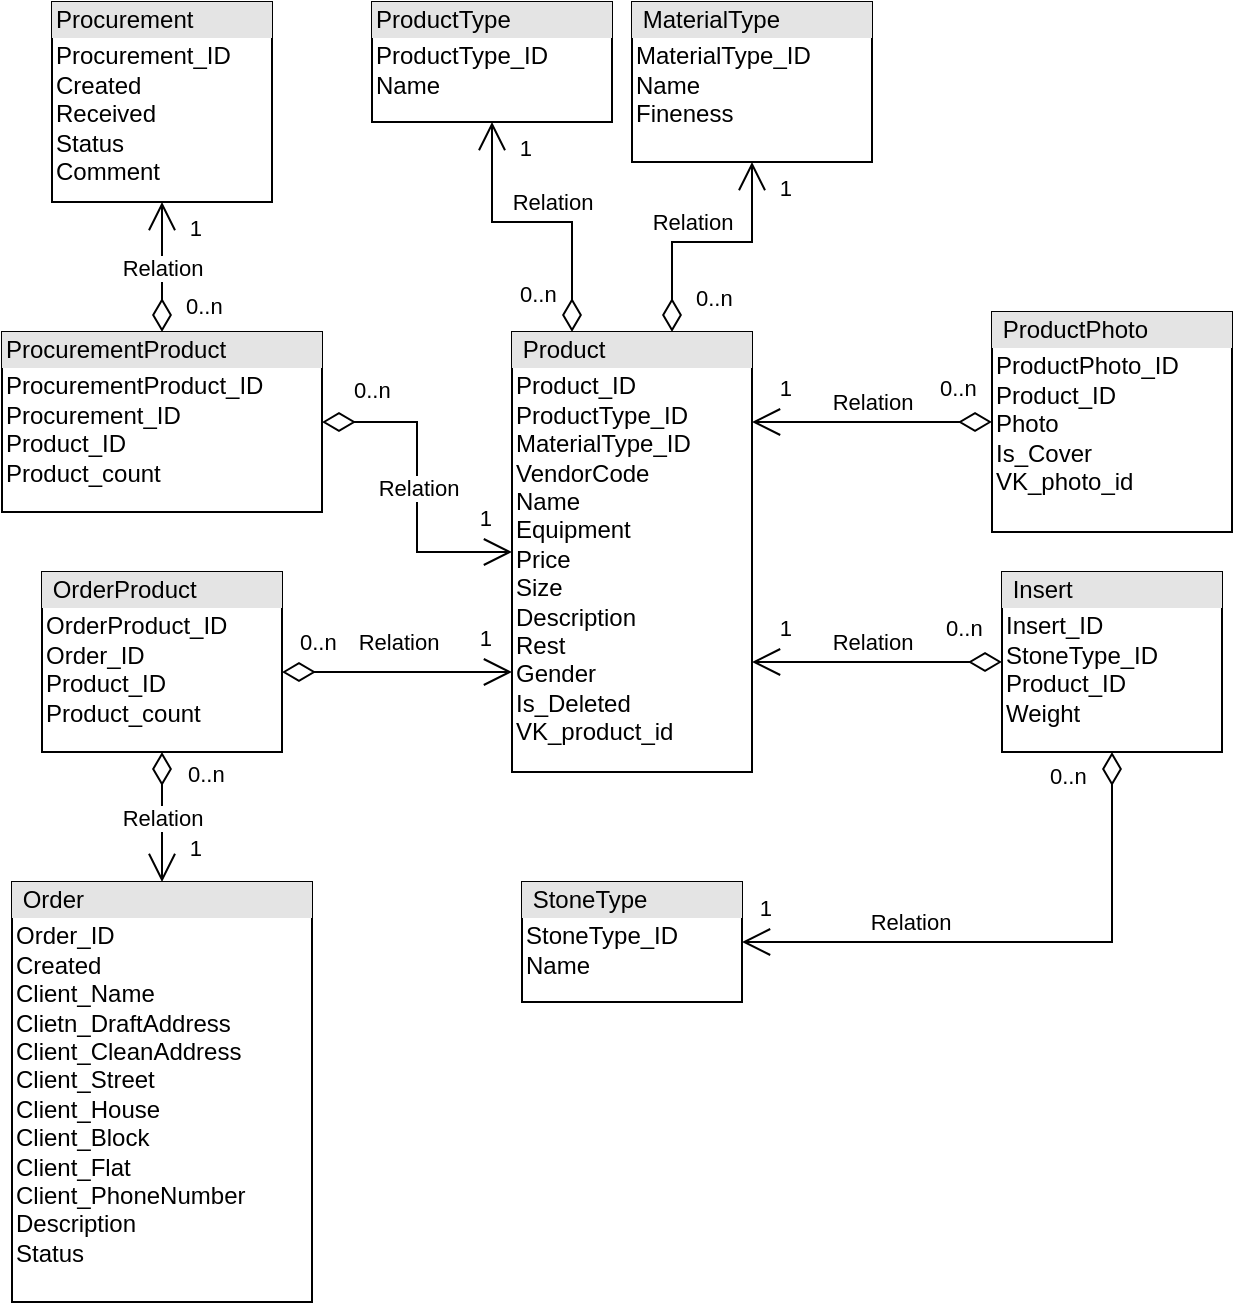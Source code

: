 <mxfile version="24.0.1" type="github">
  <diagram name="Страница — 1" id="mYfWJSO-9VJa1qS9lIat">
    <mxGraphModel dx="2261" dy="2027" grid="1" gridSize="10" guides="1" tooltips="1" connect="1" arrows="1" fold="1" page="1" pageScale="1" pageWidth="827" pageHeight="1169" math="0" shadow="0">
      <root>
        <mxCell id="0" />
        <mxCell id="1" parent="0" />
        <mxCell id="ojwP3Ahwnbp5ZtwQttB2-1" value="&lt;div style=&quot;box-sizing:border-box;width:100%;background:#e4e4e4;padding:2px;&quot;&gt;&amp;nbsp;Product&lt;/div&gt;&lt;table style=&quot;width:100%;font-size:1em;&quot; cellpadding=&quot;2&quot; cellspacing=&quot;0&quot;&gt;&lt;tbody&gt;&lt;tr&gt;&lt;td&gt;Product_ID&lt;br&gt;ProductType_ID&lt;br&gt;MaterialType_ID&lt;br&gt;VendorCode&lt;br&gt;Name&lt;br&gt;Equipment&lt;br&gt;Price&lt;br&gt;Size&lt;br&gt;Description&lt;br&gt;Rest&lt;br&gt;Gender&lt;br&gt;Is_Deleted&lt;br&gt;&lt;div&gt;VK_product_id&lt;/div&gt;&lt;/td&gt;&lt;td&gt;&lt;/td&gt;&lt;/tr&gt;&lt;/tbody&gt;&lt;/table&gt;" style="verticalAlign=top;align=left;overflow=fill;html=1;whiteSpace=wrap;strokeColor=default;gradientColor=none;fillColor=default;rounded=0;glass=0;shadow=0;noLabel=0;portConstraintRotation=0;connectable=1;allowArrows=1;snapToPoint=0;fixDash=0;container=0;dropTarget=0;recursiveResize=1;expand=1;metaEdit=0;movable=1;autosize=1;treeFolding=0;treeMoving=0;enumerate=0;comic=0;" parent="1" vertex="1">
          <mxGeometry x="-60" y="-105" width="120" height="220" as="geometry" />
        </mxCell>
        <mxCell id="ojwP3Ahwnbp5ZtwQttB2-2" value="&lt;div style=&quot;box-sizing:border-box;width:100%;background:#e4e4e4;padding:2px;&quot;&gt;&amp;nbsp;ProductPhoto&lt;/div&gt;&lt;table style=&quot;width:100%;font-size:1em;&quot; cellpadding=&quot;2&quot; cellspacing=&quot;0&quot;&gt;&lt;tbody&gt;&lt;tr&gt;&lt;td&gt;ProductPhoto_ID&lt;br&gt;Product_ID&lt;br&gt;Photo&lt;br&gt;Is_Cover&lt;br&gt;VK_photo_id&lt;/td&gt;&lt;td&gt;&lt;/td&gt;&lt;/tr&gt;&lt;/tbody&gt;&lt;/table&gt;" style="verticalAlign=top;align=left;overflow=fill;html=1;whiteSpace=wrap;strokeColor=default;gradientColor=none;fillColor=default;rounded=0;glass=0;shadow=0;noLabel=0;portConstraintRotation=0;connectable=1;allowArrows=1;snapToPoint=0;fixDash=0;container=0;dropTarget=0;recursiveResize=1;expand=1;metaEdit=0;movable=1;autosize=1;treeFolding=0;treeMoving=0;enumerate=0;comic=0;" parent="1" vertex="1">
          <mxGeometry x="180" y="-115" width="120" height="110" as="geometry" />
        </mxCell>
        <mxCell id="ojwP3Ahwnbp5ZtwQttB2-3" value="&lt;div style=&quot;box-sizing:border-box;width:100%;background:#e4e4e4;padding:2px;&quot;&gt;&amp;nbsp;Insert&lt;/div&gt;&lt;table style=&quot;width:100%;font-size:1em;&quot; cellpadding=&quot;2&quot; cellspacing=&quot;0&quot;&gt;&lt;tbody&gt;&lt;tr&gt;&lt;td&gt;Insert_ID&lt;br&gt;StoneType_ID&lt;br&gt;Product_ID&lt;br&gt;Weight&lt;br&gt;&lt;/td&gt;&lt;td&gt;&lt;/td&gt;&lt;/tr&gt;&lt;/tbody&gt;&lt;/table&gt;" style="verticalAlign=top;align=left;overflow=fill;html=1;whiteSpace=wrap;strokeColor=default;gradientColor=none;fillColor=default;rounded=0;glass=0;shadow=0;noLabel=0;portConstraintRotation=0;connectable=1;allowArrows=1;snapToPoint=0;fixDash=0;container=0;dropTarget=0;recursiveResize=1;expand=1;metaEdit=0;movable=1;autosize=1;treeFolding=0;treeMoving=0;enumerate=0;comic=0;" parent="1" vertex="1">
          <mxGeometry x="185" y="15" width="110" height="90" as="geometry" />
        </mxCell>
        <mxCell id="ojwP3Ahwnbp5ZtwQttB2-4" value="&lt;div style=&quot;box-sizing:border-box;width:100%;background:#e4e4e4;padding:2px;&quot;&gt;&amp;nbsp;StoneType&lt;/div&gt;&lt;table style=&quot;width:100%;font-size:1em;&quot; cellpadding=&quot;2&quot; cellspacing=&quot;0&quot;&gt;&lt;tbody&gt;&lt;tr&gt;&lt;td&gt;StoneType_ID&lt;br&gt;Name&lt;br&gt;&lt;/td&gt;&lt;td&gt;&lt;/td&gt;&lt;/tr&gt;&lt;/tbody&gt;&lt;/table&gt;" style="verticalAlign=top;align=left;overflow=fill;html=1;whiteSpace=wrap;strokeColor=default;gradientColor=none;fillColor=default;rounded=0;glass=0;shadow=0;noLabel=0;portConstraintRotation=0;connectable=1;allowArrows=1;snapToPoint=0;fixDash=0;container=0;dropTarget=0;recursiveResize=1;expand=1;metaEdit=0;movable=1;autosize=1;treeFolding=0;treeMoving=0;enumerate=0;comic=0;" parent="1" vertex="1">
          <mxGeometry x="-55" y="170" width="110" height="60" as="geometry" />
        </mxCell>
        <mxCell id="ojwP3Ahwnbp5ZtwQttB2-5" value="&lt;div style=&quot;box-sizing:border-box;width:100%;background:#e4e4e4;padding:2px;&quot;&gt;ProductType&lt;/div&gt;&lt;table style=&quot;width:100%;font-size:1em;&quot; cellpadding=&quot;2&quot; cellspacing=&quot;0&quot;&gt;&lt;tbody&gt;&lt;tr&gt;&lt;td&gt;ProductType_ID&lt;br&gt;Name&lt;br&gt;&lt;/td&gt;&lt;td&gt;&lt;/td&gt;&lt;/tr&gt;&lt;/tbody&gt;&lt;/table&gt;" style="verticalAlign=top;align=left;overflow=fill;html=1;whiteSpace=wrap;strokeColor=default;gradientColor=none;fillColor=default;rounded=0;glass=0;shadow=0;noLabel=0;portConstraintRotation=0;connectable=1;allowArrows=1;snapToPoint=0;fixDash=0;container=0;dropTarget=0;recursiveResize=1;expand=1;metaEdit=0;movable=1;autosize=1;treeFolding=0;treeMoving=0;enumerate=0;comic=0;" parent="1" vertex="1">
          <mxGeometry x="-130" y="-270" width="120" height="60" as="geometry" />
        </mxCell>
        <mxCell id="ojwP3Ahwnbp5ZtwQttB2-6" value="&lt;div style=&quot;box-sizing:border-box;width:100%;background:#e4e4e4;padding:2px;&quot;&gt;&amp;nbsp;MaterialType&lt;/div&gt;&lt;table style=&quot;width:100%;font-size:1em;&quot; cellpadding=&quot;2&quot; cellspacing=&quot;0&quot;&gt;&lt;tbody&gt;&lt;tr&gt;&lt;td&gt;MaterialType_ID&lt;br&gt;Name&lt;br&gt;Fineness&lt;br&gt;&lt;/td&gt;&lt;td&gt;&lt;/td&gt;&lt;/tr&gt;&lt;/tbody&gt;&lt;/table&gt;" style="verticalAlign=top;align=left;overflow=fill;html=1;whiteSpace=wrap;strokeColor=default;gradientColor=none;fillColor=default;rounded=0;glass=0;shadow=0;noLabel=0;portConstraintRotation=0;connectable=1;allowArrows=1;snapToPoint=0;fixDash=0;container=0;dropTarget=0;recursiveResize=1;expand=1;metaEdit=0;movable=1;autosize=1;treeFolding=0;treeMoving=0;enumerate=0;comic=0;" parent="1" vertex="1">
          <mxGeometry y="-270" width="120" height="80" as="geometry" />
        </mxCell>
        <mxCell id="ojwP3Ahwnbp5ZtwQttB2-7" value="Relation" style="endArrow=open;html=1;endSize=12;startArrow=diamondThin;startSize=14;startFill=0;edgeStyle=orthogonalEdgeStyle;rounded=0;" parent="1" source="ojwP3Ahwnbp5ZtwQttB2-2" target="ojwP3Ahwnbp5ZtwQttB2-1" edge="1">
          <mxGeometry y="-10" relative="1" as="geometry">
            <mxPoint x="165" y="-5.338" as="sourcePoint" />
            <mxPoint x="75" y="-5.34" as="targetPoint" />
            <Array as="points">
              <mxPoint x="90" y="-60" />
              <mxPoint x="90" y="-60" />
            </Array>
            <mxPoint as="offset" />
          </mxGeometry>
        </mxCell>
        <mxCell id="ojwP3Ahwnbp5ZtwQttB2-8" value="0..n" style="edgeLabel;resizable=0;html=1;align=left;verticalAlign=top;" parent="ojwP3Ahwnbp5ZtwQttB2-7" connectable="0" vertex="1">
          <mxGeometry x="-1" relative="1" as="geometry">
            <mxPoint x="-28" y="-30" as="offset" />
          </mxGeometry>
        </mxCell>
        <mxCell id="ojwP3Ahwnbp5ZtwQttB2-9" value="1" style="edgeLabel;resizable=0;html=1;align=right;verticalAlign=top;" parent="ojwP3Ahwnbp5ZtwQttB2-7" connectable="0" vertex="1">
          <mxGeometry x="1" relative="1" as="geometry">
            <mxPoint x="20" y="-30" as="offset" />
          </mxGeometry>
        </mxCell>
        <mxCell id="ojwP3Ahwnbp5ZtwQttB2-10" value="Relation" style="endArrow=open;html=1;endSize=12;startArrow=diamondThin;startSize=14;startFill=0;edgeStyle=orthogonalEdgeStyle;rounded=0;" parent="1" source="ojwP3Ahwnbp5ZtwQttB2-3" target="ojwP3Ahwnbp5ZtwQttB2-1" edge="1">
          <mxGeometry x="0.04" y="-10" relative="1" as="geometry">
            <mxPoint x="205" y="85.034" as="sourcePoint" />
            <mxPoint x="40" y="60" as="targetPoint" />
            <Array as="points">
              <mxPoint x="90" y="60" />
              <mxPoint x="90" y="60" />
            </Array>
            <mxPoint as="offset" />
          </mxGeometry>
        </mxCell>
        <mxCell id="ojwP3Ahwnbp5ZtwQttB2-11" value="0..n" style="edgeLabel;resizable=0;html=1;align=left;verticalAlign=top;" parent="ojwP3Ahwnbp5ZtwQttB2-10" connectable="0" vertex="1">
          <mxGeometry x="-1" relative="1" as="geometry">
            <mxPoint x="-30" y="-30" as="offset" />
          </mxGeometry>
        </mxCell>
        <mxCell id="ojwP3Ahwnbp5ZtwQttB2-12" value="1" style="edgeLabel;resizable=0;html=1;align=right;verticalAlign=top;" parent="ojwP3Ahwnbp5ZtwQttB2-10" connectable="0" vertex="1">
          <mxGeometry x="1" relative="1" as="geometry">
            <mxPoint x="20" y="-30" as="offset" />
          </mxGeometry>
        </mxCell>
        <mxCell id="ojwP3Ahwnbp5ZtwQttB2-13" value="Relation" style="endArrow=open;html=1;endSize=12;startArrow=diamondThin;startSize=14;startFill=0;edgeStyle=orthogonalEdgeStyle;rounded=0;" parent="1" source="ojwP3Ahwnbp5ZtwQttB2-1" target="ojwP3Ahwnbp5ZtwQttB2-5" edge="1">
          <mxGeometry x="-0.103" y="-10" relative="1" as="geometry">
            <mxPoint x="-45" y="-55" as="sourcePoint" />
            <mxPoint x="-210" y="-80" as="targetPoint" />
            <Array as="points">
              <mxPoint x="-30" y="-160" />
              <mxPoint x="-70" y="-160" />
            </Array>
            <mxPoint as="offset" />
          </mxGeometry>
        </mxCell>
        <mxCell id="ojwP3Ahwnbp5ZtwQttB2-14" value="0..n" style="edgeLabel;resizable=0;html=1;align=left;verticalAlign=top;" parent="ojwP3Ahwnbp5ZtwQttB2-13" connectable="0" vertex="1">
          <mxGeometry x="-1" relative="1" as="geometry">
            <mxPoint x="-28" y="-32" as="offset" />
          </mxGeometry>
        </mxCell>
        <mxCell id="ojwP3Ahwnbp5ZtwQttB2-15" value="1" style="edgeLabel;resizable=0;html=1;align=right;verticalAlign=top;" parent="ojwP3Ahwnbp5ZtwQttB2-13" connectable="0" vertex="1">
          <mxGeometry x="1" relative="1" as="geometry">
            <mxPoint x="20" as="offset" />
          </mxGeometry>
        </mxCell>
        <mxCell id="ojwP3Ahwnbp5ZtwQttB2-18" value="Relation" style="endArrow=open;html=1;endSize=12;startArrow=diamondThin;startSize=14;startFill=0;edgeStyle=orthogonalEdgeStyle;rounded=0;" parent="1" source="ojwP3Ahwnbp5ZtwQttB2-1" target="ojwP3Ahwnbp5ZtwQttB2-6" edge="1">
          <mxGeometry x="-0.12" y="10" relative="1" as="geometry">
            <mxPoint x="-45" y="110" as="sourcePoint" />
            <mxPoint x="-175" y="110" as="targetPoint" />
            <Array as="points">
              <mxPoint x="20" y="-150" />
              <mxPoint x="60" y="-150" />
            </Array>
            <mxPoint as="offset" />
          </mxGeometry>
        </mxCell>
        <mxCell id="ojwP3Ahwnbp5ZtwQttB2-19" value="0..n" style="edgeLabel;resizable=0;html=1;align=left;verticalAlign=top;" parent="ojwP3Ahwnbp5ZtwQttB2-18" connectable="0" vertex="1">
          <mxGeometry x="-1" relative="1" as="geometry">
            <mxPoint x="10" y="-30" as="offset" />
          </mxGeometry>
        </mxCell>
        <mxCell id="ojwP3Ahwnbp5ZtwQttB2-20" value="1" style="edgeLabel;resizable=0;html=1;align=right;verticalAlign=top;" parent="ojwP3Ahwnbp5ZtwQttB2-18" connectable="0" vertex="1">
          <mxGeometry x="1" relative="1" as="geometry">
            <mxPoint x="20" as="offset" />
          </mxGeometry>
        </mxCell>
        <mxCell id="ojwP3Ahwnbp5ZtwQttB2-21" value="Relation" style="endArrow=open;html=1;endSize=12;startArrow=diamondThin;startSize=14;startFill=0;edgeStyle=orthogonalEdgeStyle;rounded=0;" parent="1" source="ojwP3Ahwnbp5ZtwQttB2-3" target="ojwP3Ahwnbp5ZtwQttB2-4" edge="1">
          <mxGeometry x="0.403" y="-10" relative="1" as="geometry">
            <mxPoint x="360" y="230" as="sourcePoint" />
            <mxPoint x="245" y="190" as="targetPoint" />
            <Array as="points">
              <mxPoint x="240" y="200" />
            </Array>
            <mxPoint as="offset" />
          </mxGeometry>
        </mxCell>
        <mxCell id="ojwP3Ahwnbp5ZtwQttB2-22" value="0..n" style="edgeLabel;resizable=0;html=1;align=left;verticalAlign=top;" parent="ojwP3Ahwnbp5ZtwQttB2-21" connectable="0" vertex="1">
          <mxGeometry x="-1" relative="1" as="geometry">
            <mxPoint x="-33" y="-1" as="offset" />
          </mxGeometry>
        </mxCell>
        <mxCell id="ojwP3Ahwnbp5ZtwQttB2-23" value="1" style="edgeLabel;resizable=0;html=1;align=right;verticalAlign=top;" parent="ojwP3Ahwnbp5ZtwQttB2-21" connectable="0" vertex="1">
          <mxGeometry x="1" relative="1" as="geometry">
            <mxPoint x="15" y="-30" as="offset" />
          </mxGeometry>
        </mxCell>
        <mxCell id="kc2NY4PjeetK9-lZojOw-1" value="&lt;div style=&quot;box-sizing:border-box;width:100%;background:#e4e4e4;padding:2px;&quot;&gt;&amp;nbsp;Order&lt;/div&gt;&lt;table style=&quot;width:100%;font-size:1em;&quot; cellpadding=&quot;2&quot; cellspacing=&quot;0&quot;&gt;&lt;tbody&gt;&lt;tr&gt;&lt;td&gt;Order_ID&lt;br&gt;Created&lt;br&gt;Client_Name&lt;br&gt;Clietn_DraftAddress&lt;br&gt;Client_CleanAddress&lt;br&gt;Client_Street&lt;br&gt;Client_House&lt;br&gt;Client_Block&lt;br&gt;Client_Flat&lt;br&gt;Client_PhoneNumber&lt;br&gt;Description&lt;br&gt;Status&lt;br&gt;&lt;/td&gt;&lt;td&gt;&lt;/td&gt;&lt;/tr&gt;&lt;/tbody&gt;&lt;/table&gt;" style="verticalAlign=top;align=left;overflow=fill;html=1;whiteSpace=wrap;strokeColor=default;gradientColor=none;fillColor=default;rounded=0;glass=0;shadow=0;noLabel=0;portConstraintRotation=0;connectable=1;allowArrows=1;snapToPoint=0;fixDash=0;container=0;dropTarget=0;recursiveResize=1;expand=1;metaEdit=0;movable=1;autosize=1;treeFolding=0;treeMoving=0;enumerate=0;comic=0;" parent="1" vertex="1">
          <mxGeometry x="-310" y="170" width="150" height="210" as="geometry" />
        </mxCell>
        <mxCell id="kc2NY4PjeetK9-lZojOw-2" value="&lt;div style=&quot;box-sizing:border-box;width:100%;background:#e4e4e4;padding:2px;&quot;&gt;&amp;nbsp;OrderProduct&lt;/div&gt;&lt;table style=&quot;width:100%;font-size:1em;&quot; cellpadding=&quot;2&quot; cellspacing=&quot;0&quot;&gt;&lt;tbody&gt;&lt;tr&gt;&lt;td&gt;OrderProduct_ID&lt;br&gt;Order_ID&lt;br&gt;Product_ID&lt;br&gt;Product_count&lt;/td&gt;&lt;td&gt;&lt;/td&gt;&lt;/tr&gt;&lt;/tbody&gt;&lt;/table&gt;" style="verticalAlign=top;align=left;overflow=fill;html=1;whiteSpace=wrap;strokeColor=default;gradientColor=none;fillColor=default;rounded=0;glass=0;shadow=0;noLabel=0;portConstraintRotation=0;connectable=1;allowArrows=1;snapToPoint=0;fixDash=0;container=0;dropTarget=0;recursiveResize=1;expand=1;metaEdit=0;movable=1;autosize=1;treeFolding=0;treeMoving=0;enumerate=0;comic=0;" parent="1" vertex="1">
          <mxGeometry x="-295" y="15" width="120" height="90" as="geometry" />
        </mxCell>
        <mxCell id="kc2NY4PjeetK9-lZojOw-3" value="Relation" style="endArrow=open;html=1;endSize=12;startArrow=diamondThin;startSize=14;startFill=0;edgeStyle=orthogonalEdgeStyle;rounded=0;" parent="1" source="kc2NY4PjeetK9-lZojOw-2" target="kc2NY4PjeetK9-lZojOw-1" edge="1">
          <mxGeometry relative="1" as="geometry">
            <mxPoint x="-5" y="-100" as="sourcePoint" />
            <mxPoint x="-95" y="-100" as="targetPoint" />
            <Array as="points" />
          </mxGeometry>
        </mxCell>
        <mxCell id="kc2NY4PjeetK9-lZojOw-4" value="0..n" style="edgeLabel;resizable=0;html=1;align=left;verticalAlign=top;" parent="kc2NY4PjeetK9-lZojOw-3" connectable="0" vertex="1">
          <mxGeometry x="-1" relative="1" as="geometry">
            <mxPoint x="11" y="-2" as="offset" />
          </mxGeometry>
        </mxCell>
        <mxCell id="kc2NY4PjeetK9-lZojOw-5" value="1" style="edgeLabel;resizable=0;html=1;align=right;verticalAlign=top;" parent="kc2NY4PjeetK9-lZojOw-3" connectable="0" vertex="1">
          <mxGeometry x="1" relative="1" as="geometry">
            <mxPoint x="20" y="-30" as="offset" />
          </mxGeometry>
        </mxCell>
        <mxCell id="kc2NY4PjeetK9-lZojOw-6" value="Relation" style="endArrow=open;html=1;endSize=12;startArrow=diamondThin;startSize=14;startFill=0;edgeStyle=orthogonalEdgeStyle;rounded=0;" parent="1" source="kc2NY4PjeetK9-lZojOw-2" target="ojwP3Ahwnbp5ZtwQttB2-1" edge="1">
          <mxGeometry y="15" relative="1" as="geometry">
            <mxPoint x="14.76" y="-135" as="sourcePoint" />
            <mxPoint x="14.76" y="-60" as="targetPoint" />
            <Array as="points">
              <mxPoint x="-80" y="65" />
              <mxPoint x="-80" y="65" />
            </Array>
            <mxPoint as="offset" />
          </mxGeometry>
        </mxCell>
        <mxCell id="kc2NY4PjeetK9-lZojOw-7" value="0..n" style="edgeLabel;resizable=0;html=1;align=left;verticalAlign=top;" parent="kc2NY4PjeetK9-lZojOw-6" connectable="0" vertex="1">
          <mxGeometry x="-1" relative="1" as="geometry">
            <mxPoint x="7" y="-28" as="offset" />
          </mxGeometry>
        </mxCell>
        <mxCell id="kc2NY4PjeetK9-lZojOw-8" value="1" style="edgeLabel;resizable=0;html=1;align=right;verticalAlign=top;" parent="kc2NY4PjeetK9-lZojOw-6" connectable="0" vertex="1">
          <mxGeometry x="1" relative="1" as="geometry">
            <mxPoint x="-10" y="-30" as="offset" />
          </mxGeometry>
        </mxCell>
        <mxCell id="4z43J52bs_qCcH2mhnQO-1" value="&lt;div style=&quot;box-sizing:border-box;width:100%;background:#e4e4e4;padding:2px;&quot;&gt;Procurement&lt;/div&gt;&lt;h1 style=&quot;font-weight: normal; margin: 0px; padding: 0px; overflow: hidden; border: 0px; font-size: 1.8em; font-family: &amp;quot;Linux Libertine&amp;quot;, Georgia, Times, &amp;quot;Source Serif Pro&amp;quot;, serif; line-height: 1.375; overflow-wrap: break-word; flex-grow: 1; background-color: rgb(255, 255, 255);&quot; class=&quot;firstHeading mw-first-heading&quot; id=&quot;firstHeading&quot;&gt;&lt;/h1&gt;&lt;table style=&quot;border-color: var(--border-color); font-size: 1em; width: 150px;&quot; cellpadding=&quot;2&quot; cellspacing=&quot;0&quot;&gt;&lt;tbody style=&quot;border-color: var(--border-color);&quot;&gt;&lt;tr style=&quot;border-color: var(--border-color);&quot;&gt;&lt;td style=&quot;border-color: var(--border-color);&quot;&gt;Procurement_ID&lt;br style=&quot;border-color: var(--border-color);&quot;&gt;Created&lt;br&gt;Received&lt;br style=&quot;border-color: var(--border-color);&quot;&gt;Status&lt;br style=&quot;border-color: var(--border-color);&quot;&gt;Comment&lt;br&gt;&lt;br style=&quot;border-color: var(--border-color);&quot;&gt;&lt;/td&gt;&lt;/tr&gt;&lt;/tbody&gt;&lt;/table&gt;" style="verticalAlign=top;align=left;overflow=fill;html=1;whiteSpace=wrap;strokeColor=default;gradientColor=none;fillColor=default;rounded=0;glass=0;shadow=0;noLabel=0;portConstraintRotation=0;connectable=1;allowArrows=1;snapToPoint=0;fixDash=0;container=0;dropTarget=0;recursiveResize=1;expand=1;metaEdit=0;movable=1;autosize=1;treeFolding=0;treeMoving=0;enumerate=0;comic=0;" parent="1" vertex="1">
          <mxGeometry x="-290" y="-270" width="110" height="100" as="geometry" />
        </mxCell>
        <mxCell id="4z43J52bs_qCcH2mhnQO-2" value="&lt;div style=&quot;box-sizing:border-box;width:100%;background:#e4e4e4;padding:2px;&quot;&gt;ProcurementProduct&lt;/div&gt;&lt;table style=&quot;width:100%;font-size:1em;&quot; cellpadding=&quot;2&quot; cellspacing=&quot;0&quot;&gt;&lt;tbody&gt;&lt;tr&gt;&lt;td&gt;ProcurementProduct_ID&lt;br&gt;Procurement_ID&lt;br&gt;Product_ID&lt;br&gt;Product_count&lt;/td&gt;&lt;td&gt;&lt;/td&gt;&lt;/tr&gt;&lt;/tbody&gt;&lt;/table&gt;" style="verticalAlign=top;align=left;overflow=fill;html=1;whiteSpace=wrap;strokeColor=default;gradientColor=none;fillColor=default;rounded=0;glass=0;shadow=0;noLabel=0;portConstraintRotation=0;connectable=1;allowArrows=1;snapToPoint=0;fixDash=0;container=0;dropTarget=0;recursiveResize=1;expand=1;metaEdit=0;movable=1;autosize=1;treeFolding=0;treeMoving=0;enumerate=0;comic=0;" parent="1" vertex="1">
          <mxGeometry x="-315" y="-105" width="160" height="90" as="geometry" />
        </mxCell>
        <mxCell id="4z43J52bs_qCcH2mhnQO-4" value="Relation" style="endArrow=open;html=1;endSize=12;startArrow=diamondThin;startSize=14;startFill=0;edgeStyle=orthogonalEdgeStyle;rounded=0;" parent="1" source="4z43J52bs_qCcH2mhnQO-2" target="ojwP3Ahwnbp5ZtwQttB2-1" edge="1">
          <mxGeometry relative="1" as="geometry">
            <mxPoint x="-170" y="14.31" as="sourcePoint" />
            <mxPoint x="-70" y="14.31" as="targetPoint" />
            <Array as="points" />
          </mxGeometry>
        </mxCell>
        <mxCell id="4z43J52bs_qCcH2mhnQO-5" value="0..n" style="edgeLabel;resizable=0;html=1;align=left;verticalAlign=top;" parent="4z43J52bs_qCcH2mhnQO-4" connectable="0" vertex="1">
          <mxGeometry x="-1" relative="1" as="geometry">
            <mxPoint x="14" y="-29" as="offset" />
          </mxGeometry>
        </mxCell>
        <mxCell id="4z43J52bs_qCcH2mhnQO-6" value="1" style="edgeLabel;resizable=0;html=1;align=right;verticalAlign=top;" parent="4z43J52bs_qCcH2mhnQO-4" connectable="0" vertex="1">
          <mxGeometry x="1" relative="1" as="geometry">
            <mxPoint x="-10" y="-30" as="offset" />
          </mxGeometry>
        </mxCell>
        <mxCell id="4z43J52bs_qCcH2mhnQO-7" value="Relation" style="endArrow=open;html=1;endSize=12;startArrow=diamondThin;startSize=14;startFill=0;edgeStyle=orthogonalEdgeStyle;rounded=0;" parent="1" source="4z43J52bs_qCcH2mhnQO-2" target="4z43J52bs_qCcH2mhnQO-1" edge="1">
          <mxGeometry relative="1" as="geometry">
            <mxPoint x="-380" y="-130" as="sourcePoint" />
            <mxPoint x="-380" y="-50" as="targetPoint" />
            <Array as="points" />
          </mxGeometry>
        </mxCell>
        <mxCell id="4z43J52bs_qCcH2mhnQO-8" value="0..n" style="edgeLabel;resizable=0;html=1;align=left;verticalAlign=top;" parent="4z43J52bs_qCcH2mhnQO-7" connectable="0" vertex="1">
          <mxGeometry x="-1" relative="1" as="geometry">
            <mxPoint x="10" y="-26" as="offset" />
          </mxGeometry>
        </mxCell>
        <mxCell id="4z43J52bs_qCcH2mhnQO-9" value="1" style="edgeLabel;resizable=0;html=1;align=right;verticalAlign=top;" parent="4z43J52bs_qCcH2mhnQO-7" connectable="0" vertex="1">
          <mxGeometry x="1" relative="1" as="geometry">
            <mxPoint x="20" as="offset" />
          </mxGeometry>
        </mxCell>
      </root>
    </mxGraphModel>
  </diagram>
</mxfile>
